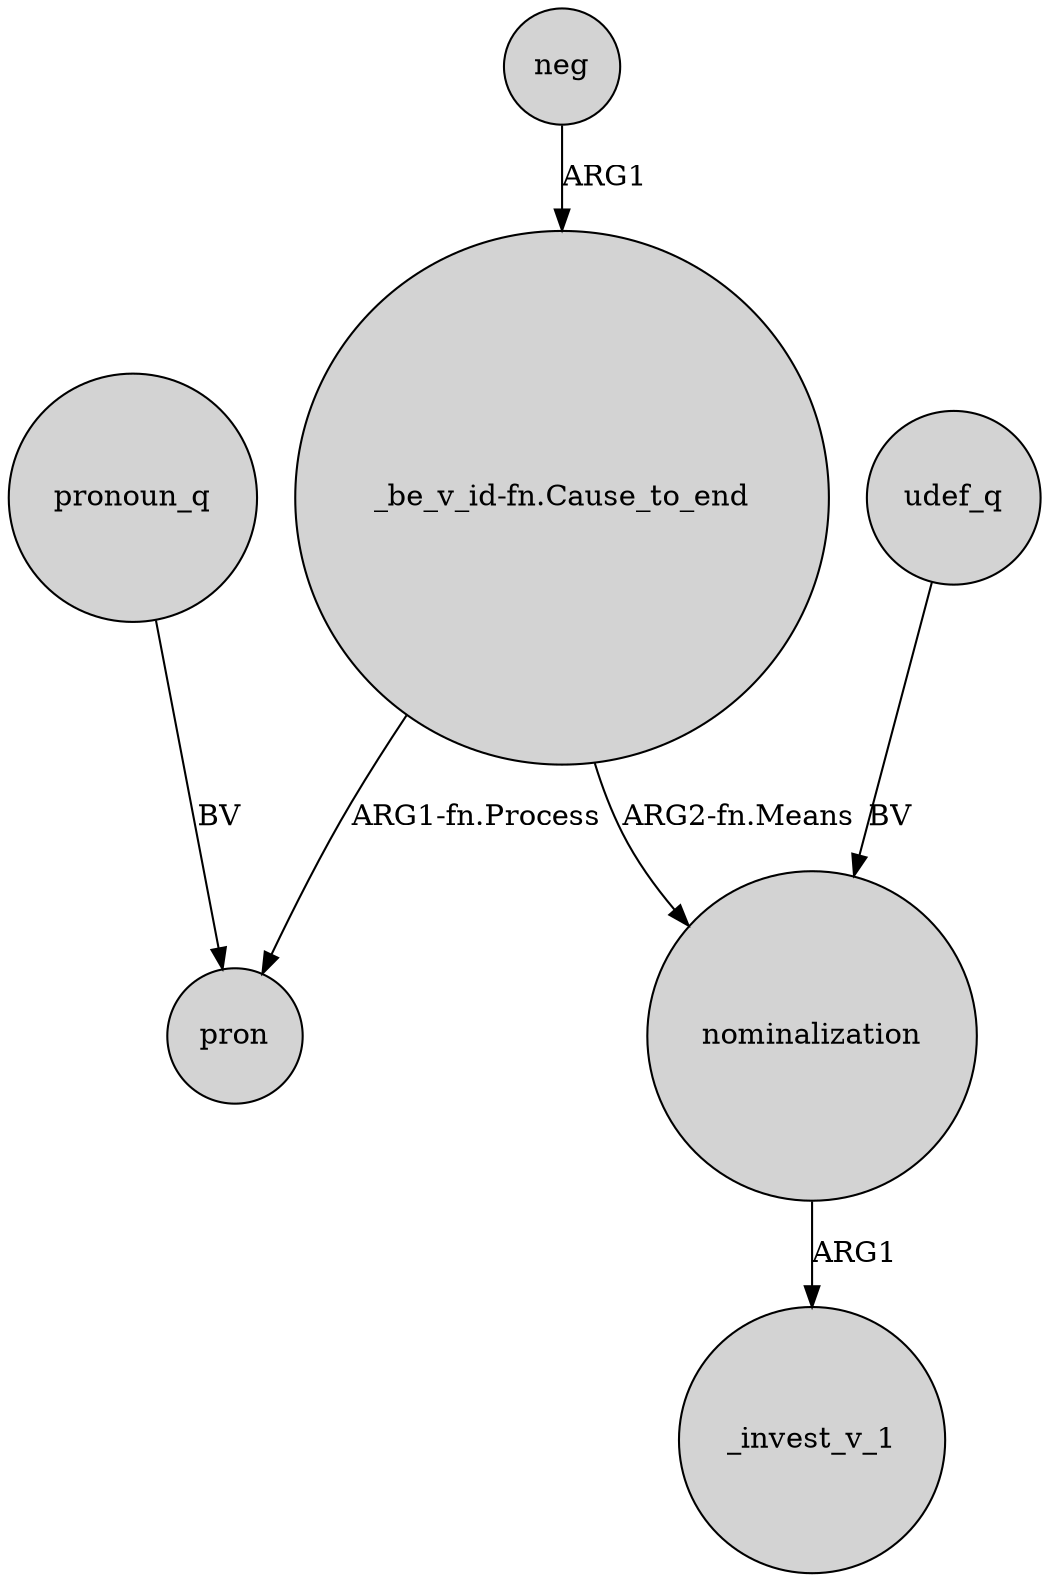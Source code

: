 digraph {
	node [shape=circle style=filled]
	nominalization -> _invest_v_1 [label=ARG1]
	"_be_v_id-fn.Cause_to_end" -> nominalization [label="ARG2-fn.Means"]
	pronoun_q -> pron [label=BV]
	"_be_v_id-fn.Cause_to_end" -> pron [label="ARG1-fn.Process"]
	neg -> "_be_v_id-fn.Cause_to_end" [label=ARG1]
	udef_q -> nominalization [label=BV]
}
